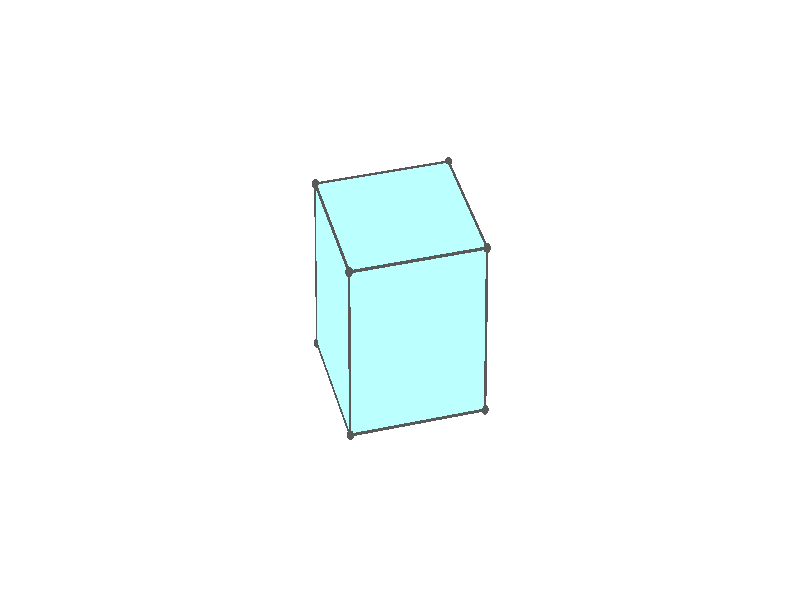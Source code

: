 #version 3.7;
global_settings{assumed_gamma 1.0}
camera{perspective location <18.750000000000000000000000, 10.825317547305481014063844, 12.499999999999996447286321> right <0.133333333333333331482962, -0.230940107675850353485814, -0.000000000000000000000000> up <-0.064951905283832905846353, -0.037499999999999998612221, 0.129903810567665811692706> direction <0.750000000000000111022302, 0.433012701892219298294151, 0.499999999999999944488849> sky <-0.433012701892219298294151, -0.249999999999999944488849, 0.866025403784438707610605> look_at <18.000000000000000000000000, 10.392304845413262270881205, 11.999999999999996447286321>}
light_source{<18.750000000000000000000000, 10.825317547305481014063844, 12.499999999999996447286321> rgb<1.0,1.0,1.0>}
background{rgb<1,1,1>}
union{union{object{union{sphere{<0.000000000000000049995996, 0.816496580927725923437777, -0.553640421908649371651734>,0.029999999999999998889777}sphere{<-0.816496580927725923437777, 0.000000000000000099991992, -0.553640421908649371651734>,0.029999999999999998889777}sphere{<-0.000000000000000149987989, -0.816496580927725923437777, -0.553640421908649371651734>,0.029999999999999998889777}sphere{<0.816496580927725923437777, -0.000000000000000199983985, -0.553640421908649371651734>,0.029999999999999998889777}} pigment{rgb<0.1,0.1,0.1>}}object{union{cylinder{<0.000000000000000049995996, 0.816496580927725923437777, -0.553640421908649371651734>,<-0.816496580927725923437777, 0.000000000000000099991992, -0.553640421908649371651734>,0.010000000000000000208167}cylinder{<-0.816496580927725923437777, 0.000000000000000099991992, -0.553640421908649371651734>,<-0.000000000000000149987989, -0.816496580927725923437777, -0.553640421908649371651734>,0.010000000000000000208167}cylinder{<-0.000000000000000149987989, -0.816496580927725923437777, -0.553640421908649371651734>,<0.816496580927725923437777, -0.000000000000000199983985, -0.553640421908649371651734>,0.010000000000000000208167}cylinder{<0.816496580927725923437777, -0.000000000000000199983985, -0.553640421908649371651734>,<0.000000000000000049995996, 0.816496580927725923437777, -0.553640421908649371651734>,0.010000000000000000208167}} pigment{rgb<0.1,0.1,0.1>}}object{polygon{4.000000000000000000000000,<0.000000000000000049995996, 0.816496580927725923437777, -0.553640421908649371651734>,<-0.816496580927725923437777, 0.000000000000000099991992, -0.553640421908649371651734>,<-0.000000000000000149987989, -0.816496580927725923437777, -0.553640421908649371651734>,<0.816496580927725923437777, -0.000000000000000199983985, -0.553640421908649371651734>} pigment{rgbft<0.5,1.0,1.0,0.1,0.1>}}}union{object{union{sphere{<-0.000000000000000055511151, 0.816496580927725812415474, -0.553640421908649260629431>,0.029999999999999998889777}sphere{<-0.816496580927726034460079, 0.000000000000000111022302, -0.553640421908649260629431>,0.029999999999999998889777}sphere{<-0.817214249180221674606628, 0.000717668252495584635398, 0.601059670426105641105607>,0.029999999999999998889777}sphere{<-0.000717668252495695657700, 0.817214249180221452562023, 0.601059670426105752127910>,0.029999999999999998889777}} pigment{rgb<0.1,0.1,0.1>}}object{union{cylinder{<-0.000000000000000055511151, 0.816496580927725812415474, -0.553640421908649260629431>,<-0.816496580927726034460079, 0.000000000000000111022302, -0.553640421908649260629431>,0.010000000000000000208167}cylinder{<-0.816496580927726034460079, 0.000000000000000111022302, -0.553640421908649260629431>,<-0.817214249180221674606628, 0.000717668252495584635398, 0.601059670426105641105607>,0.010000000000000000208167}cylinder{<-0.817214249180221674606628, 0.000717668252495584635398, 0.601059670426105641105607>,<-0.000717668252495695657700, 0.817214249180221452562023, 0.601059670426105752127910>,0.010000000000000000208167}cylinder{<-0.000717668252495695657700, 0.817214249180221452562023, 0.601059670426105752127910>,<-0.000000000000000055511151, 0.816496580927725812415474, -0.553640421908649260629431>,0.010000000000000000208167}} pigment{rgb<0.1,0.1,0.1>}}object{polygon{4.000000000000000000000000,<-0.000000000000000055511151, 0.816496580927725812415474, -0.553640421908649260629431>,<-0.816496580927726034460079, 0.000000000000000111022302, -0.553640421908649260629431>,<-0.817214249180221674606628, 0.000717668252495584635398, 0.601059670426105641105607>,<-0.000717668252495695657700, 0.817214249180221452562023, 0.601059670426105752127910>} pigment{rgbft<0.5,1.0,1.0,0.1,0.1>}}}union{object{union{sphere{<0.815777651071121434611655, 0.000718929856604211270366, 0.603089541993922395590744>,0.029999999999999998889777}sphere{<-0.000718929856604599848424, -0.815777651071121656656260, 0.603089541993922506613046>,0.029999999999999998889777}sphere{<-0.817214249180221674606628, 0.000717668252495584635398, 0.601059670426105641105607>,0.029999999999999998889777}sphere{<-0.000717668252495695657700, 0.817214249180221452562023, 0.601059670426105752127910>,0.029999999999999998889777}} pigment{rgb<0.1,0.1,0.1>}}object{union{cylinder{<0.815777651071121434611655, 0.000718929856604211270366, 0.603089541993922395590744>,<-0.000718929856604599848424, -0.815777651071121656656260, 0.603089541993922506613046>,0.010000000000000000208167}cylinder{<-0.000718929856604599848424, -0.815777651071121656656260, 0.603089541993922506613046>,<-0.817214249180221674606628, 0.000717668252495584635398, 0.601059670426105641105607>,0.010000000000000000208167}cylinder{<-0.817214249180221674606628, 0.000717668252495584635398, 0.601059670426105641105607>,<-0.000717668252495695657700, 0.817214249180221452562023, 0.601059670426105752127910>,0.010000000000000000208167}cylinder{<-0.000717668252495695657700, 0.817214249180221452562023, 0.601059670426105752127910>,<0.815777651071121434611655, 0.000718929856604211270366, 0.603089541993922395590744>,0.010000000000000000208167}} pigment{rgb<0.1,0.1,0.1>}}object{polygon{4.000000000000000000000000,<0.815777651071121434611655, 0.000718929856604211270366, 0.603089541993922395590744>,<-0.000718929856604599848424, -0.815777651071121656656260, 0.603089541993922506613046>,<-0.817214249180221674606628, 0.000717668252495584635398, 0.601059670426105641105607>,<-0.000717668252495695657700, 0.817214249180221452562023, 0.601059670426105752127910>} pigment{rgbft<0.5,1.0,1.0,0.1,0.1>}}}union{object{union{sphere{<-0.817214249180221674606628, -0.000717668252495196057339, 0.601059670426105419061003>,0.029999999999999998889777}sphere{<-0.816496580927725812415474, 0.000000000000000166533454, -0.553640421908649260629431>,0.029999999999999998889777}sphere{<-0.000000000000000111022302, -0.816496580927726034460079, -0.553640421908649482674036>,0.029999999999999998889777}sphere{<-0.000717668252495806680002, -0.817214249180221452562023, 0.601059670426105308038700>,0.029999999999999998889777}} pigment{rgb<0.1,0.1,0.1>}}object{union{cylinder{<-0.817214249180221674606628, -0.000717668252495196057339, 0.601059670426105419061003>,<-0.816496580927725812415474, 0.000000000000000166533454, -0.553640421908649260629431>,0.010000000000000000208167}cylinder{<-0.816496580927725812415474, 0.000000000000000166533454, -0.553640421908649260629431>,<-0.000000000000000111022302, -0.816496580927726034460079, -0.553640421908649482674036>,0.010000000000000000208167}cylinder{<-0.000000000000000111022302, -0.816496580927726034460079, -0.553640421908649482674036>,<-0.000717668252495806680002, -0.817214249180221452562023, 0.601059670426105308038700>,0.010000000000000000208167}cylinder{<-0.000717668252495806680002, -0.817214249180221452562023, 0.601059670426105308038700>,<-0.817214249180221674606628, -0.000717668252495196057339, 0.601059670426105419061003>,0.010000000000000000208167}} pigment{rgb<0.1,0.1,0.1>}}object{polygon{4.000000000000000000000000,<-0.817214249180221674606628, -0.000717668252495196057339, 0.601059670426105419061003>,<-0.816496580927725812415474, 0.000000000000000166533454, -0.553640421908649260629431>,<-0.000000000000000111022302, -0.816496580927726034460079, -0.553640421908649482674036>,<-0.000717668252495806680002, -0.817214249180221452562023, 0.601059670426105308038700>} pigment{rgbft<0.5,1.0,1.0,0.1,0.1>}}}union{object{union{sphere{<0.816495950125671665631444, -0.001435967307045404092042, 0.602074606210014073859327>,0.029999999999999998889777}sphere{<0.817213618378167305777993, -0.000718299054550041175989, -0.552625486124741049920317>,0.029999999999999998889777}sphere{<-0.000000000000000110832567, -0.816496580927726256504684, -0.553640421908649815740944>,0.029999999999999998889777}sphere{<-0.000717668252495806788423, -0.817214249180221674606628, 0.601059670426105530083305>,0.029999999999999998889777}} pigment{rgb<0.1,0.1,0.1>}}object{union{cylinder{<0.816495950125671665631444, -0.001435967307045404092042, 0.602074606210014073859327>,<0.817213618378167305777993, -0.000718299054550041175989, -0.552625486124741049920317>,0.010000000000000000208167}cylinder{<0.817213618378167305777993, -0.000718299054550041175989, -0.552625486124741049920317>,<-0.000000000000000110832567, -0.816496580927726256504684, -0.553640421908649815740944>,0.010000000000000000208167}cylinder{<-0.000000000000000110832567, -0.816496580927726256504684, -0.553640421908649815740944>,<-0.000717668252495806788423, -0.817214249180221674606628, 0.601059670426105530083305>,0.010000000000000000208167}cylinder{<-0.000717668252495806788423, -0.817214249180221674606628, 0.601059670426105530083305>,<0.816495950125671665631444, -0.001435967307045404092042, 0.602074606210014073859327>,0.010000000000000000208167}} pigment{rgb<0.1,0.1,0.1>}}object{polygon{4.000000000000000000000000,<0.816495950125671665631444, -0.001435967307045404092042, 0.602074606210014073859327>,<0.817213618378167305777993, -0.000718299054550041175989, -0.552625486124741049920317>,<-0.000000000000000110832567, -0.816496580927726256504684, -0.553640421908649815740944>,<-0.000717668252495806788423, -0.817214249180221674606628, 0.601059670426105530083305>} pigment{rgbft<0.5,1.0,1.0,0.1,0.1>}}}union{object{union{sphere{<0.816495950125671554609141, -0.001435967307045404092042, 0.602074606210014073859327>,0.029999999999999998889777}sphere{<0.817213618378167194755690, -0.000718299054550041392829, -0.552625486124741160942619>,0.029999999999999998889777}sphere{<0.002153634450640854684084, 0.817212355665158152184802, -0.552623701947789980337689>,0.029999999999999998889777}sphere{<0.001435966198145159026384, 0.816494687412662956127463, 0.602076390386965365486560>,0.029999999999999998889777}} pigment{rgb<0.1,0.1,0.1>}}object{union{cylinder{<0.816495950125671554609141, -0.001435967307045404092042, 0.602074606210014073859327>,<0.817213618378167194755690, -0.000718299054550041392829, -0.552625486124741160942619>,0.010000000000000000208167}cylinder{<0.817213618378167194755690, -0.000718299054550041392829, -0.552625486124741160942619>,<0.002153634450640854684084, 0.817212355665158152184802, -0.552623701947789980337689>,0.010000000000000000208167}cylinder{<0.002153634450640854684084, 0.817212355665158152184802, -0.552623701947789980337689>,<0.001435966198145159026384, 0.816494687412662956127463, 0.602076390386965365486560>,0.010000000000000000208167}cylinder{<0.001435966198145159026384, 0.816494687412662956127463, 0.602076390386965365486560>,<0.816495950125671554609141, -0.001435967307045404092042, 0.602074606210014073859327>,0.010000000000000000208167}} pigment{rgb<0.1,0.1,0.1>}}object{polygon{4.000000000000000000000000,<0.816495950125671554609141, -0.001435967307045404092042, 0.602074606210014073859327>,<0.817213618378167194755690, -0.000718299054550041392829, -0.552625486124741160942619>,<0.002153634450640854684084, 0.817212355665158152184802, -0.552623701947789980337689>,<0.001435966198145159026384, 0.816494687412662956127463, 0.602076390386965365486560>} pigment{rgbft<0.5,1.0,1.0,0.1,0.1>}}}}
